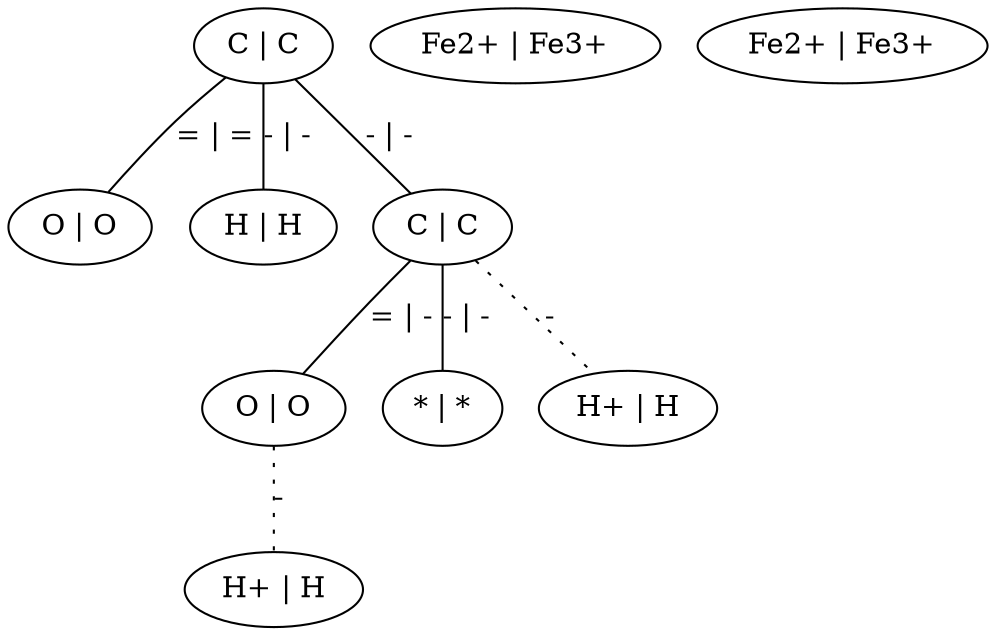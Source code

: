 graph G {
	0 [ label="C | C" ]
	1 [ label="O | O" ]
	2 [ label="H | H" ]
	3 [ label="C | C" ]
	4 [ label="O | O" ]
	5 [ label="H+ | H" ]
	6 [ label="* | *" ]
	7 [ label="Fe2+ | Fe3+" ]
	8 [ label="H+ | H" ]
	9 [ label="Fe2+ | Fe3+" ]
	0 -- 1 [ label="= | =" ]
	0 -- 2 [ label="- | -" ]
	0 -- 3 [ label="- | -" ]
	3 -- 4 [ label="= | -" ]
	3 -- 6 [ label="- | -" ]
	3 -- 8 [ style=dotted label="-" ]
	4 -- 5 [ style=dotted label="-" ]
}
